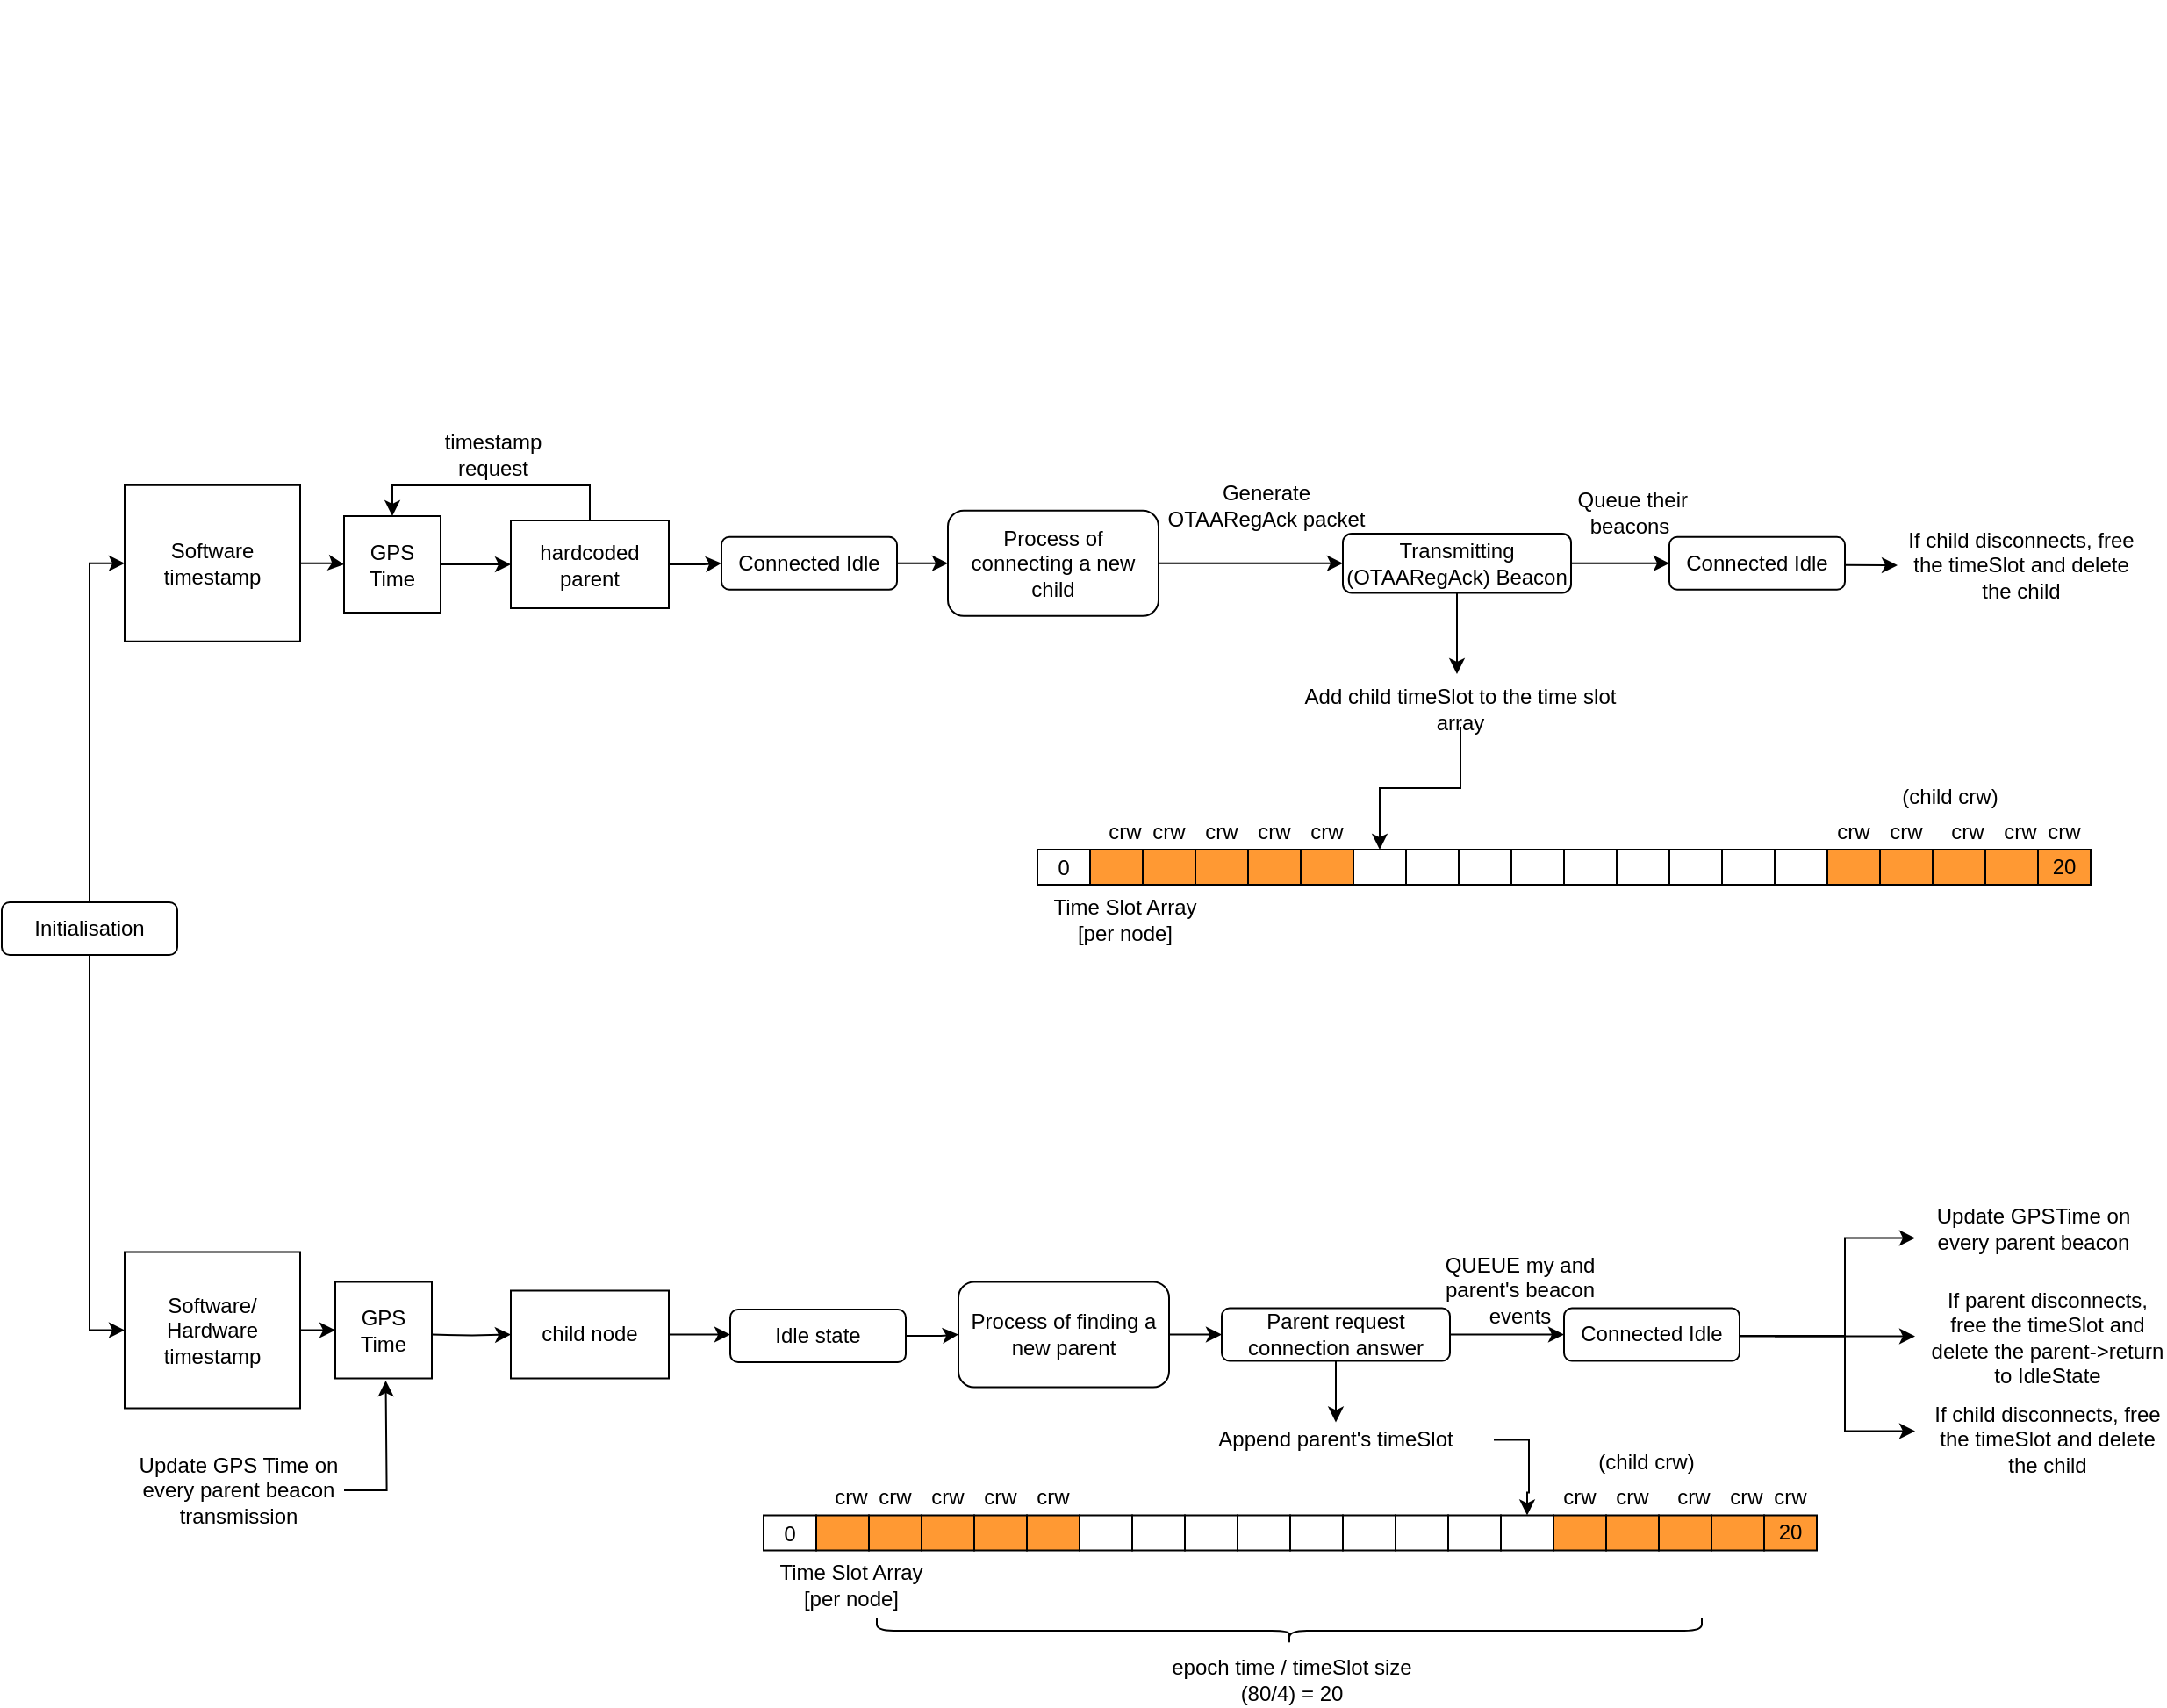 <mxfile version="22.1.0" type="device">
  <diagram name="Page-1" id="dK42RDmOKsvTsrfNAPbs">
    <mxGraphModel dx="1728" dy="929" grid="1" gridSize="10" guides="1" tooltips="1" connect="1" arrows="1" fold="1" page="1" pageScale="1" pageWidth="850" pageHeight="1100" math="0" shadow="0">
      <root>
        <mxCell id="0" />
        <mxCell id="1" parent="0" />
        <mxCell id="vsru8TXCUnkoxLvhWmqU-9" value="" style="edgeStyle=orthogonalEdgeStyle;rounded=0;orthogonalLoop=1;jettySize=auto;html=1;" edge="1" parent="1" source="q3prYv0-p_nsQXFJC9uw-30" target="vsru8TXCUnkoxLvhWmqU-8">
          <mxGeometry relative="1" as="geometry" />
        </mxCell>
        <mxCell id="q3prYv0-p_nsQXFJC9uw-30" value="Connected Idle" style="rounded=1;whiteSpace=wrap;html=1;" parent="1" vertex="1">
          <mxGeometry x="450" y="631.88" width="100" height="30" as="geometry" />
        </mxCell>
        <mxCell id="lgq6noS7nZ7h5ywPPUq3-72" style="edgeStyle=orthogonalEdgeStyle;rounded=0;orthogonalLoop=1;jettySize=auto;html=1;exitX=1;exitY=0.5;exitDx=0;exitDy=0;" parent="1" source="q3prYv0-p_nsQXFJC9uw-32" target="q3prYv0-p_nsQXFJC9uw-40" edge="1">
          <mxGeometry relative="1" as="geometry" />
        </mxCell>
        <mxCell id="vsru8TXCUnkoxLvhWmqU-33" style="edgeStyle=orthogonalEdgeStyle;rounded=0;orthogonalLoop=1;jettySize=auto;html=1;exitX=0.5;exitY=1;exitDx=0;exitDy=0;entryX=0.5;entryY=0;entryDx=0;entryDy=0;" edge="1" parent="1" source="q3prYv0-p_nsQXFJC9uw-32" target="lgq6noS7nZ7h5ywPPUq3-34">
          <mxGeometry relative="1" as="geometry" />
        </mxCell>
        <mxCell id="q3prYv0-p_nsQXFJC9uw-32" value="Parent request connection answer" style="rounded=1;whiteSpace=wrap;html=1;" parent="1" vertex="1">
          <mxGeometry x="735" y="1071.25" width="130" height="30" as="geometry" />
        </mxCell>
        <mxCell id="vsru8TXCUnkoxLvhWmqU-29" value="" style="edgeStyle=orthogonalEdgeStyle;rounded=0;orthogonalLoop=1;jettySize=auto;html=1;" edge="1" parent="1" source="q3prYv0-p_nsQXFJC9uw-39" target="vsru8TXCUnkoxLvhWmqU-26">
          <mxGeometry relative="1" as="geometry" />
        </mxCell>
        <mxCell id="q3prYv0-p_nsQXFJC9uw-39" value="Idle state" style="rounded=1;whiteSpace=wrap;html=1;" parent="1" vertex="1">
          <mxGeometry x="455" y="1072" width="100" height="30" as="geometry" />
        </mxCell>
        <mxCell id="lgq6noS7nZ7h5ywPPUq3-75" style="edgeStyle=orthogonalEdgeStyle;rounded=0;orthogonalLoop=1;jettySize=auto;html=1;" parent="1" edge="1">
          <mxGeometry relative="1" as="geometry">
            <mxPoint x="1130" y="1031.25" as="targetPoint" />
            <mxPoint x="1030" y="1087" as="sourcePoint" />
            <Array as="points">
              <mxPoint x="1090" y="1087.25" />
              <mxPoint x="1090" y="1031.25" />
            </Array>
          </mxGeometry>
        </mxCell>
        <mxCell id="q3prYv0-p_nsQXFJC9uw-40" value="Connected Idle" style="rounded=1;whiteSpace=wrap;html=1;" parent="1" vertex="1">
          <mxGeometry x="930" y="1071.25" width="100" height="30" as="geometry" />
        </mxCell>
        <mxCell id="lgq6noS7nZ7h5ywPPUq3-21" style="edgeStyle=orthogonalEdgeStyle;rounded=0;orthogonalLoop=1;jettySize=auto;html=1;exitX=1;exitY=0.5;exitDx=0;exitDy=0;entryX=0;entryY=0.5;entryDx=0;entryDy=0;" parent="1" source="q3prYv0-p_nsQXFJC9uw-43" target="lgq6noS7nZ7h5ywPPUq3-19" edge="1">
          <mxGeometry relative="1" as="geometry" />
        </mxCell>
        <mxCell id="vsru8TXCUnkoxLvhWmqU-36" style="edgeStyle=orthogonalEdgeStyle;rounded=0;orthogonalLoop=1;jettySize=auto;html=1;exitX=0.5;exitY=1;exitDx=0;exitDy=0;" edge="1" parent="1" source="q3prYv0-p_nsQXFJC9uw-43">
          <mxGeometry relative="1" as="geometry">
            <mxPoint x="869" y="710" as="targetPoint" />
          </mxGeometry>
        </mxCell>
        <mxCell id="q3prYv0-p_nsQXFJC9uw-43" value="Transmitting (OTAARegAck) Beacon" style="rounded=1;whiteSpace=wrap;html=1;" parent="1" vertex="1">
          <mxGeometry x="804" y="630.01" width="130" height="33.75" as="geometry" />
        </mxCell>
        <mxCell id="q3prYv0-p_nsQXFJC9uw-54" style="edgeStyle=orthogonalEdgeStyle;rounded=0;orthogonalLoop=1;jettySize=auto;html=1;exitX=1;exitY=0.5;exitDx=0;exitDy=0;entryX=0;entryY=0.5;entryDx=0;entryDy=0;" parent="1" source="q3prYv0-p_nsQXFJC9uw-45" target="q3prYv0-p_nsQXFJC9uw-55" edge="1">
          <mxGeometry relative="1" as="geometry">
            <mxPoint x="280" y="648" as="targetPoint" />
          </mxGeometry>
        </mxCell>
        <mxCell id="q3prYv0-p_nsQXFJC9uw-45" value="GPS Time" style="whiteSpace=wrap;html=1;aspect=fixed;" parent="1" vertex="1">
          <mxGeometry x="235" y="620" width="55" height="55" as="geometry" />
        </mxCell>
        <mxCell id="q3prYv0-p_nsQXFJC9uw-58" style="edgeStyle=orthogonalEdgeStyle;rounded=0;orthogonalLoop=1;jettySize=auto;html=1;exitX=0.5;exitY=0;exitDx=0;exitDy=0;entryX=0.5;entryY=0;entryDx=0;entryDy=0;" parent="1" source="q3prYv0-p_nsQXFJC9uw-55" target="q3prYv0-p_nsQXFJC9uw-45" edge="1">
          <mxGeometry relative="1" as="geometry" />
        </mxCell>
        <mxCell id="q3prYv0-p_nsQXFJC9uw-148" style="edgeStyle=orthogonalEdgeStyle;rounded=0;orthogonalLoop=1;jettySize=auto;html=1;exitX=1;exitY=0.5;exitDx=0;exitDy=0;" parent="1" source="q3prYv0-p_nsQXFJC9uw-55" edge="1" target="q3prYv0-p_nsQXFJC9uw-30">
          <mxGeometry relative="1" as="geometry">
            <mxPoint x="470" y="648" as="targetPoint" />
          </mxGeometry>
        </mxCell>
        <mxCell id="q3prYv0-p_nsQXFJC9uw-55" value="hardcoded parent" style="rounded=0;whiteSpace=wrap;html=1;" parent="1" vertex="1">
          <mxGeometry x="330" y="622.5" width="90" height="50" as="geometry" />
        </mxCell>
        <mxCell id="q3prYv0-p_nsQXFJC9uw-155" style="edgeStyle=orthogonalEdgeStyle;rounded=0;orthogonalLoop=1;jettySize=auto;html=1;exitX=1;exitY=0.5;exitDx=0;exitDy=0;entryX=0;entryY=0.5;entryDx=0;entryDy=0;" parent="1" source="q3prYv0-p_nsQXFJC9uw-56" target="q3prYv0-p_nsQXFJC9uw-39" edge="1">
          <mxGeometry relative="1" as="geometry" />
        </mxCell>
        <mxCell id="q3prYv0-p_nsQXFJC9uw-56" value="child node" style="rounded=0;whiteSpace=wrap;html=1;" parent="1" vertex="1">
          <mxGeometry x="330" y="1061.25" width="90" height="50" as="geometry" />
        </mxCell>
        <mxCell id="q3prYv0-p_nsQXFJC9uw-59" value="timestamp request" style="text;html=1;strokeColor=none;fillColor=none;align=center;verticalAlign=middle;whiteSpace=wrap;rounded=0;" parent="1" vertex="1">
          <mxGeometry x="290" y="570" width="60" height="30" as="geometry" />
        </mxCell>
        <mxCell id="q3prYv0-p_nsQXFJC9uw-69" style="edgeStyle=orthogonalEdgeStyle;rounded=0;orthogonalLoop=1;jettySize=auto;html=1;exitX=1;exitY=0.5;exitDx=0;exitDy=0;entryX=0;entryY=0.5;entryDx=0;entryDy=0;" parent="1" target="q3prYv0-p_nsQXFJC9uw-56" edge="1">
          <mxGeometry relative="1" as="geometry">
            <mxPoint x="285" y="1086.25" as="sourcePoint" />
          </mxGeometry>
        </mxCell>
        <mxCell id="q3prYv0-p_nsQXFJC9uw-79" value="0" style="rounded=0;whiteSpace=wrap;html=1;rotation=-180;" parent="1" vertex="1">
          <mxGeometry x="474" y="1189.25" width="30" height="20" as="geometry" />
        </mxCell>
        <mxCell id="q3prYv0-p_nsQXFJC9uw-80" value="" style="rounded=0;whiteSpace=wrap;html=1;rotation=0;strokeColor=#000000;fillColor=#FF9933;" parent="1" vertex="1">
          <mxGeometry x="504" y="1189.25" width="30" height="20" as="geometry" />
        </mxCell>
        <mxCell id="q3prYv0-p_nsQXFJC9uw-81" value="" style="rounded=0;whiteSpace=wrap;html=1;rotation=-180;strokeColor=#000000;fillColor=#FF9933;" parent="1" vertex="1">
          <mxGeometry x="534" y="1189.25" width="30" height="20" as="geometry" />
        </mxCell>
        <mxCell id="q3prYv0-p_nsQXFJC9uw-82" value="" style="rounded=0;whiteSpace=wrap;html=1;rotation=-180;strokeColor=#000000;fillColor=#FF9933;" parent="1" vertex="1">
          <mxGeometry x="564" y="1189.25" width="30" height="20" as="geometry" />
        </mxCell>
        <mxCell id="q3prYv0-p_nsQXFJC9uw-83" value="" style="rounded=0;whiteSpace=wrap;html=1;rotation=-180;strokeColor=#000000;fillColor=#FF9933;" parent="1" vertex="1">
          <mxGeometry x="594" y="1189.25" width="30" height="20" as="geometry" />
        </mxCell>
        <mxCell id="q3prYv0-p_nsQXFJC9uw-84" value="" style="rounded=0;whiteSpace=wrap;html=1;rotation=-180;strokeColor=#000000;fillColor=#FF9933;" parent="1" vertex="1">
          <mxGeometry x="624" y="1189.25" width="30" height="20" as="geometry" />
        </mxCell>
        <mxCell id="q3prYv0-p_nsQXFJC9uw-85" value="" style="rounded=0;whiteSpace=wrap;html=1;rotation=-180;" parent="1" vertex="1">
          <mxGeometry x="654" y="1189.25" width="30" height="20" as="geometry" />
        </mxCell>
        <mxCell id="q3prYv0-p_nsQXFJC9uw-86" value="" style="rounded=0;whiteSpace=wrap;html=1;rotation=-180;" parent="1" vertex="1">
          <mxGeometry x="684" y="1189.25" width="30" height="20" as="geometry" />
        </mxCell>
        <mxCell id="q3prYv0-p_nsQXFJC9uw-87" value="" style="rounded=0;whiteSpace=wrap;html=1;rotation=-180;" parent="1" vertex="1">
          <mxGeometry x="714" y="1189.25" width="30" height="20" as="geometry" />
        </mxCell>
        <mxCell id="q3prYv0-p_nsQXFJC9uw-88" value="" style="rounded=0;whiteSpace=wrap;html=1;rotation=-180;" parent="1" vertex="1">
          <mxGeometry x="744" y="1189.25" width="30" height="20" as="geometry" />
        </mxCell>
        <mxCell id="q3prYv0-p_nsQXFJC9uw-89" value="" style="rounded=0;whiteSpace=wrap;html=1;rotation=-180;" parent="1" vertex="1">
          <mxGeometry x="774" y="1189.25" width="30" height="20" as="geometry" />
        </mxCell>
        <mxCell id="q3prYv0-p_nsQXFJC9uw-90" value="" style="rounded=0;whiteSpace=wrap;html=1;rotation=-180;" parent="1" vertex="1">
          <mxGeometry x="804" y="1189.25" width="30" height="20" as="geometry" />
        </mxCell>
        <mxCell id="q3prYv0-p_nsQXFJC9uw-91" value="" style="rounded=0;whiteSpace=wrap;html=1;rotation=-180;" parent="1" vertex="1">
          <mxGeometry x="834" y="1189.25" width="30" height="20" as="geometry" />
        </mxCell>
        <mxCell id="q3prYv0-p_nsQXFJC9uw-92" value="" style="rounded=0;whiteSpace=wrap;html=1;rotation=-180;" parent="1" vertex="1">
          <mxGeometry x="864" y="1189.25" width="30" height="20" as="geometry" />
        </mxCell>
        <mxCell id="q3prYv0-p_nsQXFJC9uw-93" value="" style="rounded=0;whiteSpace=wrap;html=1;rotation=-180;" parent="1" vertex="1">
          <mxGeometry x="894" y="1189.25" width="30" height="20" as="geometry" />
        </mxCell>
        <mxCell id="q3prYv0-p_nsQXFJC9uw-94" value="" style="rounded=0;whiteSpace=wrap;html=1;rotation=-180;strokeColor=#000000;fillColor=#FF9933;" parent="1" vertex="1">
          <mxGeometry x="924" y="1189.25" width="30" height="20" as="geometry" />
        </mxCell>
        <mxCell id="q3prYv0-p_nsQXFJC9uw-95" value="" style="rounded=0;whiteSpace=wrap;html=1;rotation=-180;strokeColor=#000000;fillColor=#FF9933;" parent="1" vertex="1">
          <mxGeometry x="954" y="1189.25" width="30" height="20" as="geometry" />
        </mxCell>
        <mxCell id="q3prYv0-p_nsQXFJC9uw-96" value="" style="rounded=0;whiteSpace=wrap;html=1;rotation=-180;strokeColor=#000000;fillColor=#FF9933;" parent="1" vertex="1">
          <mxGeometry x="984" y="1189.25" width="30" height="20" as="geometry" />
        </mxCell>
        <mxCell id="q3prYv0-p_nsQXFJC9uw-97" value="" style="rounded=0;whiteSpace=wrap;html=1;rotation=-180;strokeColor=#000000;fillColor=#FF9933;" parent="1" vertex="1">
          <mxGeometry x="1014" y="1189.25" width="30" height="20" as="geometry" />
        </mxCell>
        <mxCell id="q3prYv0-p_nsQXFJC9uw-98" value="20" style="rounded=0;whiteSpace=wrap;html=1;rotation=0;strokeColor=#000000;fillColor=#FF9933;" parent="1" vertex="1">
          <mxGeometry x="1044" y="1189.25" width="30" height="20" as="geometry" />
        </mxCell>
        <mxCell id="q3prYv0-p_nsQXFJC9uw-99" value="Time Slot Array [per node]" style="text;html=1;strokeColor=none;fillColor=none;align=center;verticalAlign=middle;whiteSpace=wrap;rounded=0;" parent="1" vertex="1">
          <mxGeometry x="474" y="1219.25" width="100" height="20" as="geometry" />
        </mxCell>
        <mxCell id="q3prYv0-p_nsQXFJC9uw-100" value="crw" style="text;html=1;strokeColor=none;fillColor=none;align=center;verticalAlign=middle;whiteSpace=wrap;rounded=0;" parent="1" vertex="1">
          <mxGeometry x="474" y="1169.25" width="100" height="20" as="geometry" />
        </mxCell>
        <mxCell id="q3prYv0-p_nsQXFJC9uw-101" value="crw" style="text;html=1;strokeColor=none;fillColor=none;align=center;verticalAlign=middle;whiteSpace=wrap;rounded=0;" parent="1" vertex="1">
          <mxGeometry x="499" y="1169.25" width="100" height="20" as="geometry" />
        </mxCell>
        <mxCell id="q3prYv0-p_nsQXFJC9uw-102" value="crw" style="text;html=1;strokeColor=none;fillColor=none;align=center;verticalAlign=middle;whiteSpace=wrap;rounded=0;" parent="1" vertex="1">
          <mxGeometry x="529" y="1169.25" width="100" height="20" as="geometry" />
        </mxCell>
        <mxCell id="q3prYv0-p_nsQXFJC9uw-103" value="crw" style="text;html=1;strokeColor=none;fillColor=none;align=center;verticalAlign=middle;whiteSpace=wrap;rounded=0;" parent="1" vertex="1">
          <mxGeometry x="559" y="1169.25" width="100" height="20" as="geometry" />
        </mxCell>
        <mxCell id="q3prYv0-p_nsQXFJC9uw-104" value="crw" style="text;html=1;strokeColor=none;fillColor=none;align=center;verticalAlign=middle;whiteSpace=wrap;rounded=0;" parent="1" vertex="1">
          <mxGeometry x="589" y="1169.25" width="100" height="20" as="geometry" />
        </mxCell>
        <mxCell id="q3prYv0-p_nsQXFJC9uw-105" value="crw" style="text;html=1;strokeColor=none;fillColor=none;align=center;verticalAlign=middle;whiteSpace=wrap;rounded=0;" parent="1" vertex="1">
          <mxGeometry x="954" y="1169.25" width="100" height="20" as="geometry" />
        </mxCell>
        <mxCell id="q3prYv0-p_nsQXFJC9uw-106" value="crw" style="text;html=1;strokeColor=none;fillColor=none;align=center;verticalAlign=middle;whiteSpace=wrap;rounded=0;" parent="1" vertex="1">
          <mxGeometry x="984" y="1169.25" width="100" height="20" as="geometry" />
        </mxCell>
        <mxCell id="q3prYv0-p_nsQXFJC9uw-107" value="crw" style="text;html=1;strokeColor=none;fillColor=none;align=center;verticalAlign=middle;whiteSpace=wrap;rounded=0;" parent="1" vertex="1">
          <mxGeometry x="1009" y="1169.25" width="100" height="20" as="geometry" />
        </mxCell>
        <mxCell id="q3prYv0-p_nsQXFJC9uw-108" value="crw" style="text;html=1;strokeColor=none;fillColor=none;align=center;verticalAlign=middle;whiteSpace=wrap;rounded=0;" parent="1" vertex="1">
          <mxGeometry x="919" y="1169.25" width="100" height="20" as="geometry" />
        </mxCell>
        <mxCell id="q3prYv0-p_nsQXFJC9uw-109" value="crw" style="text;html=1;strokeColor=none;fillColor=none;align=center;verticalAlign=middle;whiteSpace=wrap;rounded=0;" parent="1" vertex="1">
          <mxGeometry x="889" y="1169.25" width="100" height="20" as="geometry" />
        </mxCell>
        <mxCell id="q3prYv0-p_nsQXFJC9uw-110" value="(child crw)" style="text;html=1;strokeColor=none;fillColor=none;align=center;verticalAlign=middle;whiteSpace=wrap;rounded=0;" parent="1" vertex="1">
          <mxGeometry x="926.5" y="1149.25" width="100" height="20" as="geometry" />
        </mxCell>
        <mxCell id="q3prYv0-p_nsQXFJC9uw-113" value="&lt;div&gt;0&lt;/div&gt;" style="rounded=0;whiteSpace=wrap;html=1;rotation=-180;" parent="1" vertex="1">
          <mxGeometry x="630" y="810" width="30" height="20" as="geometry" />
        </mxCell>
        <mxCell id="q3prYv0-p_nsQXFJC9uw-114" value="" style="rounded=0;whiteSpace=wrap;html=1;rotation=0;strokeColor=#000000;fillColor=#FF9933;" parent="1" vertex="1">
          <mxGeometry x="660" y="810" width="30" height="20" as="geometry" />
        </mxCell>
        <mxCell id="q3prYv0-p_nsQXFJC9uw-115" value="" style="rounded=0;whiteSpace=wrap;html=1;rotation=-180;strokeColor=#000000;fillColor=#FF9933;" parent="1" vertex="1">
          <mxGeometry x="690" y="810" width="30" height="20" as="geometry" />
        </mxCell>
        <mxCell id="q3prYv0-p_nsQXFJC9uw-116" value="" style="rounded=0;whiteSpace=wrap;html=1;rotation=-180;strokeColor=#000000;fillColor=#FF9933;" parent="1" vertex="1">
          <mxGeometry x="720" y="810" width="30" height="20" as="geometry" />
        </mxCell>
        <mxCell id="q3prYv0-p_nsQXFJC9uw-117" value="" style="rounded=0;whiteSpace=wrap;html=1;rotation=-180;strokeColor=#000000;fillColor=#FF9933;" parent="1" vertex="1">
          <mxGeometry x="750" y="810" width="30" height="20" as="geometry" />
        </mxCell>
        <mxCell id="q3prYv0-p_nsQXFJC9uw-118" value="" style="rounded=0;whiteSpace=wrap;html=1;rotation=-180;strokeColor=#000000;fillColor=#FF9933;" parent="1" vertex="1">
          <mxGeometry x="780" y="810" width="30" height="20" as="geometry" />
        </mxCell>
        <mxCell id="q3prYv0-p_nsQXFJC9uw-119" value="" style="rounded=0;whiteSpace=wrap;html=1;rotation=-180;" parent="1" vertex="1">
          <mxGeometry x="810" y="810" width="30" height="20" as="geometry" />
        </mxCell>
        <mxCell id="q3prYv0-p_nsQXFJC9uw-120" value="" style="rounded=0;whiteSpace=wrap;html=1;rotation=-180;" parent="1" vertex="1">
          <mxGeometry x="840" y="810" width="30" height="20" as="geometry" />
        </mxCell>
        <mxCell id="q3prYv0-p_nsQXFJC9uw-121" value="" style="rounded=0;whiteSpace=wrap;html=1;rotation=-180;" parent="1" vertex="1">
          <mxGeometry x="870" y="810" width="30" height="20" as="geometry" />
        </mxCell>
        <mxCell id="q3prYv0-p_nsQXFJC9uw-122" value="" style="rounded=0;whiteSpace=wrap;html=1;rotation=-180;" parent="1" vertex="1">
          <mxGeometry x="900" y="810" width="30" height="20" as="geometry" />
        </mxCell>
        <mxCell id="q3prYv0-p_nsQXFJC9uw-123" value="" style="rounded=0;whiteSpace=wrap;html=1;rotation=-180;" parent="1" vertex="1">
          <mxGeometry x="930" y="810" width="30" height="20" as="geometry" />
        </mxCell>
        <mxCell id="q3prYv0-p_nsQXFJC9uw-124" value="" style="rounded=0;whiteSpace=wrap;html=1;rotation=-180;" parent="1" vertex="1">
          <mxGeometry x="960" y="810" width="30" height="20" as="geometry" />
        </mxCell>
        <mxCell id="q3prYv0-p_nsQXFJC9uw-125" value="" style="rounded=0;whiteSpace=wrap;html=1;rotation=-180;" parent="1" vertex="1">
          <mxGeometry x="990" y="810" width="30" height="20" as="geometry" />
        </mxCell>
        <mxCell id="q3prYv0-p_nsQXFJC9uw-126" value="" style="rounded=0;whiteSpace=wrap;html=1;rotation=-180;" parent="1" vertex="1">
          <mxGeometry x="1020" y="810" width="30" height="20" as="geometry" />
        </mxCell>
        <mxCell id="q3prYv0-p_nsQXFJC9uw-127" value="" style="rounded=0;whiteSpace=wrap;html=1;rotation=-180;" parent="1" vertex="1">
          <mxGeometry x="1050" y="810" width="30" height="20" as="geometry" />
        </mxCell>
        <mxCell id="q3prYv0-p_nsQXFJC9uw-128" value="" style="rounded=0;whiteSpace=wrap;html=1;rotation=-180;strokeColor=#000000;fillColor=#FF9933;" parent="1" vertex="1">
          <mxGeometry x="1080" y="810" width="30" height="20" as="geometry" />
        </mxCell>
        <mxCell id="q3prYv0-p_nsQXFJC9uw-129" value="" style="rounded=0;whiteSpace=wrap;html=1;rotation=-180;strokeColor=#000000;fillColor=#FF9933;" parent="1" vertex="1">
          <mxGeometry x="1110" y="810" width="30" height="20" as="geometry" />
        </mxCell>
        <mxCell id="q3prYv0-p_nsQXFJC9uw-130" value="" style="rounded=0;whiteSpace=wrap;html=1;rotation=-180;strokeColor=#000000;fillColor=#FF9933;" parent="1" vertex="1">
          <mxGeometry x="1140" y="810" width="30" height="20" as="geometry" />
        </mxCell>
        <mxCell id="q3prYv0-p_nsQXFJC9uw-131" value="" style="rounded=0;whiteSpace=wrap;html=1;rotation=-180;strokeColor=#000000;fillColor=#FF9933;" parent="1" vertex="1">
          <mxGeometry x="1170" y="810" width="30" height="20" as="geometry" />
        </mxCell>
        <mxCell id="q3prYv0-p_nsQXFJC9uw-132" value="20" style="rounded=0;whiteSpace=wrap;html=1;rotation=0;strokeColor=#000000;fillColor=#FF9933;" parent="1" vertex="1">
          <mxGeometry x="1200" y="810" width="30" height="20" as="geometry" />
        </mxCell>
        <mxCell id="q3prYv0-p_nsQXFJC9uw-133" value="Time Slot Array [per node]" style="text;html=1;strokeColor=none;fillColor=none;align=center;verticalAlign=middle;whiteSpace=wrap;rounded=0;" parent="1" vertex="1">
          <mxGeometry x="630" y="840" width="100" height="20" as="geometry" />
        </mxCell>
        <mxCell id="q3prYv0-p_nsQXFJC9uw-134" value="crw" style="text;html=1;strokeColor=none;fillColor=none;align=center;verticalAlign=middle;whiteSpace=wrap;rounded=0;" parent="1" vertex="1">
          <mxGeometry x="630" y="790" width="100" height="20" as="geometry" />
        </mxCell>
        <mxCell id="q3prYv0-p_nsQXFJC9uw-135" value="crw" style="text;html=1;strokeColor=none;fillColor=none;align=center;verticalAlign=middle;whiteSpace=wrap;rounded=0;" parent="1" vertex="1">
          <mxGeometry x="655" y="790" width="100" height="20" as="geometry" />
        </mxCell>
        <mxCell id="q3prYv0-p_nsQXFJC9uw-136" value="crw" style="text;html=1;strokeColor=none;fillColor=none;align=center;verticalAlign=middle;whiteSpace=wrap;rounded=0;" parent="1" vertex="1">
          <mxGeometry x="685" y="790" width="100" height="20" as="geometry" />
        </mxCell>
        <mxCell id="q3prYv0-p_nsQXFJC9uw-137" value="crw" style="text;html=1;strokeColor=none;fillColor=none;align=center;verticalAlign=middle;whiteSpace=wrap;rounded=0;" parent="1" vertex="1">
          <mxGeometry x="715" y="790" width="100" height="20" as="geometry" />
        </mxCell>
        <mxCell id="q3prYv0-p_nsQXFJC9uw-138" value="crw" style="text;html=1;strokeColor=none;fillColor=none;align=center;verticalAlign=middle;whiteSpace=wrap;rounded=0;" parent="1" vertex="1">
          <mxGeometry x="745" y="790" width="100" height="20" as="geometry" />
        </mxCell>
        <mxCell id="q3prYv0-p_nsQXFJC9uw-139" value="crw" style="text;html=1;strokeColor=none;fillColor=none;align=center;verticalAlign=middle;whiteSpace=wrap;rounded=0;" parent="1" vertex="1">
          <mxGeometry x="1110" y="790" width="100" height="20" as="geometry" />
        </mxCell>
        <mxCell id="q3prYv0-p_nsQXFJC9uw-140" value="crw" style="text;html=1;strokeColor=none;fillColor=none;align=center;verticalAlign=middle;whiteSpace=wrap;rounded=0;" parent="1" vertex="1">
          <mxGeometry x="1140" y="790" width="100" height="20" as="geometry" />
        </mxCell>
        <mxCell id="q3prYv0-p_nsQXFJC9uw-141" value="crw" style="text;html=1;strokeColor=none;fillColor=none;align=center;verticalAlign=middle;whiteSpace=wrap;rounded=0;" parent="1" vertex="1">
          <mxGeometry x="1165" y="790" width="100" height="20" as="geometry" />
        </mxCell>
        <mxCell id="q3prYv0-p_nsQXFJC9uw-142" value="crw" style="text;html=1;strokeColor=none;fillColor=none;align=center;verticalAlign=middle;whiteSpace=wrap;rounded=0;" parent="1" vertex="1">
          <mxGeometry x="1075" y="790" width="100" height="20" as="geometry" />
        </mxCell>
        <mxCell id="q3prYv0-p_nsQXFJC9uw-143" value="crw" style="text;html=1;strokeColor=none;fillColor=none;align=center;verticalAlign=middle;whiteSpace=wrap;rounded=0;" parent="1" vertex="1">
          <mxGeometry x="1045" y="790" width="100" height="20" as="geometry" />
        </mxCell>
        <mxCell id="q3prYv0-p_nsQXFJC9uw-144" value="(child crw)" style="text;html=1;strokeColor=none;fillColor=none;align=center;verticalAlign=middle;whiteSpace=wrap;rounded=0;" parent="1" vertex="1">
          <mxGeometry x="1100" y="770" width="100" height="20" as="geometry" />
        </mxCell>
        <mxCell id="q3prYv0-p_nsQXFJC9uw-145" value="epoch time / timeSlot size (80/4) = 20" style="text;html=1;strokeColor=none;fillColor=none;align=center;verticalAlign=middle;whiteSpace=wrap;rounded=0;" parent="1" vertex="1">
          <mxGeometry x="690" y="1267.5" width="170" height="30" as="geometry" />
        </mxCell>
        <mxCell id="q3prYv0-p_nsQXFJC9uw-146" value="" style="shape=curlyBracket;whiteSpace=wrap;html=1;rounded=1;flipH=1;labelPosition=right;verticalLabelPosition=middle;align=left;verticalAlign=middle;rotation=90;" parent="1" vertex="1">
          <mxGeometry x="766" y="1020" width="15" height="470" as="geometry" />
        </mxCell>
        <mxCell id="vsru8TXCUnkoxLvhWmqU-31" style="edgeStyle=orthogonalEdgeStyle;rounded=0;orthogonalLoop=1;jettySize=auto;html=1;exitX=0.5;exitY=0;exitDx=0;exitDy=0;entryX=0;entryY=0.5;entryDx=0;entryDy=0;" edge="1" parent="1" source="q3prYv0-p_nsQXFJC9uw-150" target="vsru8TXCUnkoxLvhWmqU-2">
          <mxGeometry relative="1" as="geometry" />
        </mxCell>
        <mxCell id="vsru8TXCUnkoxLvhWmqU-32" style="edgeStyle=orthogonalEdgeStyle;rounded=0;orthogonalLoop=1;jettySize=auto;html=1;exitX=0.5;exitY=1;exitDx=0;exitDy=0;entryX=0;entryY=0.5;entryDx=0;entryDy=0;" edge="1" parent="1" source="q3prYv0-p_nsQXFJC9uw-150" target="vsru8TXCUnkoxLvhWmqU-4">
          <mxGeometry relative="1" as="geometry" />
        </mxCell>
        <mxCell id="q3prYv0-p_nsQXFJC9uw-150" value="Initialisation" style="rounded=1;whiteSpace=wrap;html=1;" parent="1" vertex="1">
          <mxGeometry x="40" y="840" width="100" height="30" as="geometry" />
        </mxCell>
        <mxCell id="lgq6noS7nZ7h5ywPPUq3-11" style="edgeStyle=orthogonalEdgeStyle;rounded=0;orthogonalLoop=1;jettySize=auto;html=1;exitX=0.5;exitY=1;exitDx=0;exitDy=0;" parent="1" edge="1">
          <mxGeometry relative="1" as="geometry">
            <mxPoint x="1083.0" y="333.62" as="sourcePoint" />
            <mxPoint x="1083.0" y="333.62" as="targetPoint" />
          </mxGeometry>
        </mxCell>
        <mxCell id="lgq6noS7nZ7h5ywPPUq3-14" value="Generate OTAARegAck packet " style="text;html=1;strokeColor=none;fillColor=none;align=center;verticalAlign=middle;whiteSpace=wrap;rounded=0;" parent="1" vertex="1">
          <mxGeometry x="699" y="598.13" width="123" height="31.88" as="geometry" />
        </mxCell>
        <mxCell id="lgq6noS7nZ7h5ywPPUq3-19" value="Connected Idle" style="rounded=1;whiteSpace=wrap;html=1;" parent="1" vertex="1">
          <mxGeometry x="990" y="631.88" width="100" height="30" as="geometry" />
        </mxCell>
        <mxCell id="lgq6noS7nZ7h5ywPPUq3-20" value="&amp;nbsp;Queue their beacons" style="text;html=1;strokeColor=none;fillColor=none;align=center;verticalAlign=middle;whiteSpace=wrap;rounded=0;" parent="1" vertex="1">
          <mxGeometry x="930" y="603.76" width="75" height="29" as="geometry" />
        </mxCell>
        <mxCell id="vsru8TXCUnkoxLvhWmqU-21" value="" style="edgeStyle=orthogonalEdgeStyle;rounded=0;orthogonalLoop=1;jettySize=auto;html=1;entryX=0.5;entryY=1;entryDx=0;entryDy=0;" edge="1" parent="1" source="lgq6noS7nZ7h5ywPPUq3-34" target="q3prYv0-p_nsQXFJC9uw-93">
          <mxGeometry relative="1" as="geometry">
            <mxPoint x="907" y="1212" as="targetPoint" />
          </mxGeometry>
        </mxCell>
        <mxCell id="lgq6noS7nZ7h5ywPPUq3-34" value="Append parent&#39;s timeSlot" style="text;html=1;strokeColor=none;fillColor=none;align=center;verticalAlign=middle;whiteSpace=wrap;rounded=0;" parent="1" vertex="1">
          <mxGeometry x="710" y="1136.25" width="180" height="20" as="geometry" />
        </mxCell>
        <mxCell id="lgq6noS7nZ7h5ywPPUq3-70" style="edgeStyle=orthogonalEdgeStyle;rounded=0;orthogonalLoop=1;jettySize=auto;html=1;exitX=1;exitY=0.5;exitDx=0;exitDy=0;entryX=0.5;entryY=1;entryDx=0;entryDy=0;" parent="1" source="lgq6noS7nZ7h5ywPPUq3-69" edge="1">
          <mxGeometry relative="1" as="geometry">
            <mxPoint x="258.75" y="1112.5" as="targetPoint" />
          </mxGeometry>
        </mxCell>
        <mxCell id="lgq6noS7nZ7h5ywPPUq3-69" value="Update GPS Time on every parent beacon transmission" style="text;html=1;strokeColor=none;fillColor=none;align=center;verticalAlign=middle;whiteSpace=wrap;rounded=0;" parent="1" vertex="1">
          <mxGeometry x="115" y="1170" width="120" height="10" as="geometry" />
        </mxCell>
        <mxCell id="lgq6noS7nZ7h5ywPPUq3-74" value="QUEUE my and parent&#39;s beacon events" style="text;html=1;strokeColor=none;fillColor=none;align=center;verticalAlign=middle;whiteSpace=wrap;rounded=0;" parent="1" vertex="1">
          <mxGeometry x="845" y="1050.75" width="120" height="21.25" as="geometry" />
        </mxCell>
        <mxCell id="lgq6noS7nZ7h5ywPPUq3-76" value="" style="endArrow=classic;html=1;rounded=0;" parent="1" edge="1">
          <mxGeometry width="50" height="50" relative="1" as="geometry">
            <mxPoint x="1030" y="1087.25" as="sourcePoint" />
            <mxPoint x="1130" y="1087.25" as="targetPoint" />
          </mxGeometry>
        </mxCell>
        <mxCell id="lgq6noS7nZ7h5ywPPUq3-77" style="edgeStyle=orthogonalEdgeStyle;rounded=0;orthogonalLoop=1;jettySize=auto;html=1;" parent="1" edge="1">
          <mxGeometry relative="1" as="geometry">
            <mxPoint x="1130" y="1141.25" as="targetPoint" />
            <mxPoint x="1050" y="1087.25" as="sourcePoint" />
            <Array as="points">
              <mxPoint x="1090" y="1087.25" />
              <mxPoint x="1090" y="1141.25" />
              <mxPoint x="1130" y="1141.25" />
            </Array>
          </mxGeometry>
        </mxCell>
        <mxCell id="lgq6noS7nZ7h5ywPPUq3-78" value="Update GPSTime on every parent beacon" style="text;html=1;strokeColor=none;fillColor=none;align=center;verticalAlign=middle;whiteSpace=wrap;rounded=0;" parent="1" vertex="1">
          <mxGeometry x="1130" y="1010.75" width="135" height="31" as="geometry" />
        </mxCell>
        <mxCell id="lgq6noS7nZ7h5ywPPUq3-79" value="If parent disconnects, free the timeSlot and delete the parent-&amp;gt;return to IdleState" style="text;html=1;strokeColor=none;fillColor=none;align=center;verticalAlign=middle;whiteSpace=wrap;rounded=0;" parent="1" vertex="1">
          <mxGeometry x="1137.5" y="1072" width="135" height="31" as="geometry" />
        </mxCell>
        <mxCell id="lgq6noS7nZ7h5ywPPUq3-81" value="If child disconnects, free the timeSlot and delete the child" style="text;html=1;strokeColor=none;fillColor=none;align=center;verticalAlign=middle;whiteSpace=wrap;rounded=0;" parent="1" vertex="1">
          <mxGeometry x="1137.5" y="1130.75" width="135" height="31" as="geometry" />
        </mxCell>
        <mxCell id="lgq6noS7nZ7h5ywPPUq3-83" value="" style="endArrow=classic;html=1;rounded=0;exitX=1;exitY=0.5;exitDx=0;exitDy=0;" parent="1" edge="1">
          <mxGeometry width="50" height="50" relative="1" as="geometry">
            <mxPoint x="1090" y="647.87" as="sourcePoint" />
            <mxPoint x="1120" y="648" as="targetPoint" />
          </mxGeometry>
        </mxCell>
        <mxCell id="lgq6noS7nZ7h5ywPPUq3-85" value="If child disconnects, free the timeSlot and delete the child" style="text;html=1;strokeColor=none;fillColor=none;align=center;verticalAlign=middle;whiteSpace=wrap;rounded=0;" parent="1" vertex="1">
          <mxGeometry x="1122.5" y="632.76" width="135" height="31" as="geometry" />
        </mxCell>
        <mxCell id="vsru8TXCUnkoxLvhWmqU-3" value="" style="edgeStyle=orthogonalEdgeStyle;rounded=0;orthogonalLoop=1;jettySize=auto;html=1;" edge="1" parent="1" source="vsru8TXCUnkoxLvhWmqU-2" target="q3prYv0-p_nsQXFJC9uw-45">
          <mxGeometry relative="1" as="geometry" />
        </mxCell>
        <mxCell id="vsru8TXCUnkoxLvhWmqU-2" value="Software timestamp" style="rounded=0;whiteSpace=wrap;html=1;" vertex="1" parent="1">
          <mxGeometry x="110" y="602.38" width="100" height="89" as="geometry" />
        </mxCell>
        <mxCell id="vsru8TXCUnkoxLvhWmqU-6" value="" style="edgeStyle=orthogonalEdgeStyle;rounded=0;orthogonalLoop=1;jettySize=auto;html=1;" edge="1" parent="1" source="vsru8TXCUnkoxLvhWmqU-4" target="vsru8TXCUnkoxLvhWmqU-5">
          <mxGeometry relative="1" as="geometry" />
        </mxCell>
        <mxCell id="vsru8TXCUnkoxLvhWmqU-4" value="Software/ Hardware timestamp" style="rounded=0;whiteSpace=wrap;html=1;" vertex="1" parent="1">
          <mxGeometry x="110" y="1039.25" width="100" height="89" as="geometry" />
        </mxCell>
        <mxCell id="vsru8TXCUnkoxLvhWmqU-5" value="GPS Time" style="whiteSpace=wrap;html=1;aspect=fixed;" vertex="1" parent="1">
          <mxGeometry x="230" y="1056.25" width="55" height="55" as="geometry" />
        </mxCell>
        <mxCell id="vsru8TXCUnkoxLvhWmqU-12" style="edgeStyle=orthogonalEdgeStyle;rounded=0;orthogonalLoop=1;jettySize=auto;html=1;exitX=1;exitY=0.5;exitDx=0;exitDy=0;entryX=0;entryY=0.5;entryDx=0;entryDy=0;" edge="1" parent="1" source="vsru8TXCUnkoxLvhWmqU-8" target="q3prYv0-p_nsQXFJC9uw-43">
          <mxGeometry relative="1" as="geometry" />
        </mxCell>
        <mxCell id="vsru8TXCUnkoxLvhWmqU-8" value="Process of connecting a new child" style="rounded=1;whiteSpace=wrap;html=1;" vertex="1" parent="1">
          <mxGeometry x="579" y="616.88" width="120" height="60" as="geometry" />
        </mxCell>
        <mxCell id="vsru8TXCUnkoxLvhWmqU-30" value="" style="edgeStyle=orthogonalEdgeStyle;rounded=0;orthogonalLoop=1;jettySize=auto;html=1;" edge="1" parent="1" source="vsru8TXCUnkoxLvhWmqU-26" target="q3prYv0-p_nsQXFJC9uw-32">
          <mxGeometry relative="1" as="geometry" />
        </mxCell>
        <mxCell id="vsru8TXCUnkoxLvhWmqU-26" value="Process of finding a new parent" style="rounded=1;whiteSpace=wrap;html=1;" vertex="1" parent="1">
          <mxGeometry x="585" y="1056.25" width="120" height="60" as="geometry" />
        </mxCell>
        <mxCell id="vsru8TXCUnkoxLvhWmqU-38" style="edgeStyle=orthogonalEdgeStyle;rounded=0;orthogonalLoop=1;jettySize=auto;html=1;entryX=0.5;entryY=1;entryDx=0;entryDy=0;" edge="1" parent="1" source="vsru8TXCUnkoxLvhWmqU-35" target="q3prYv0-p_nsQXFJC9uw-119">
          <mxGeometry relative="1" as="geometry" />
        </mxCell>
        <mxCell id="vsru8TXCUnkoxLvhWmqU-35" value="Add child timeSlot to the time slot array" style="text;html=1;strokeColor=none;fillColor=none;align=center;verticalAlign=middle;whiteSpace=wrap;rounded=0;" vertex="1" parent="1">
          <mxGeometry x="781" y="720" width="180" height="20" as="geometry" />
        </mxCell>
      </root>
    </mxGraphModel>
  </diagram>
</mxfile>

